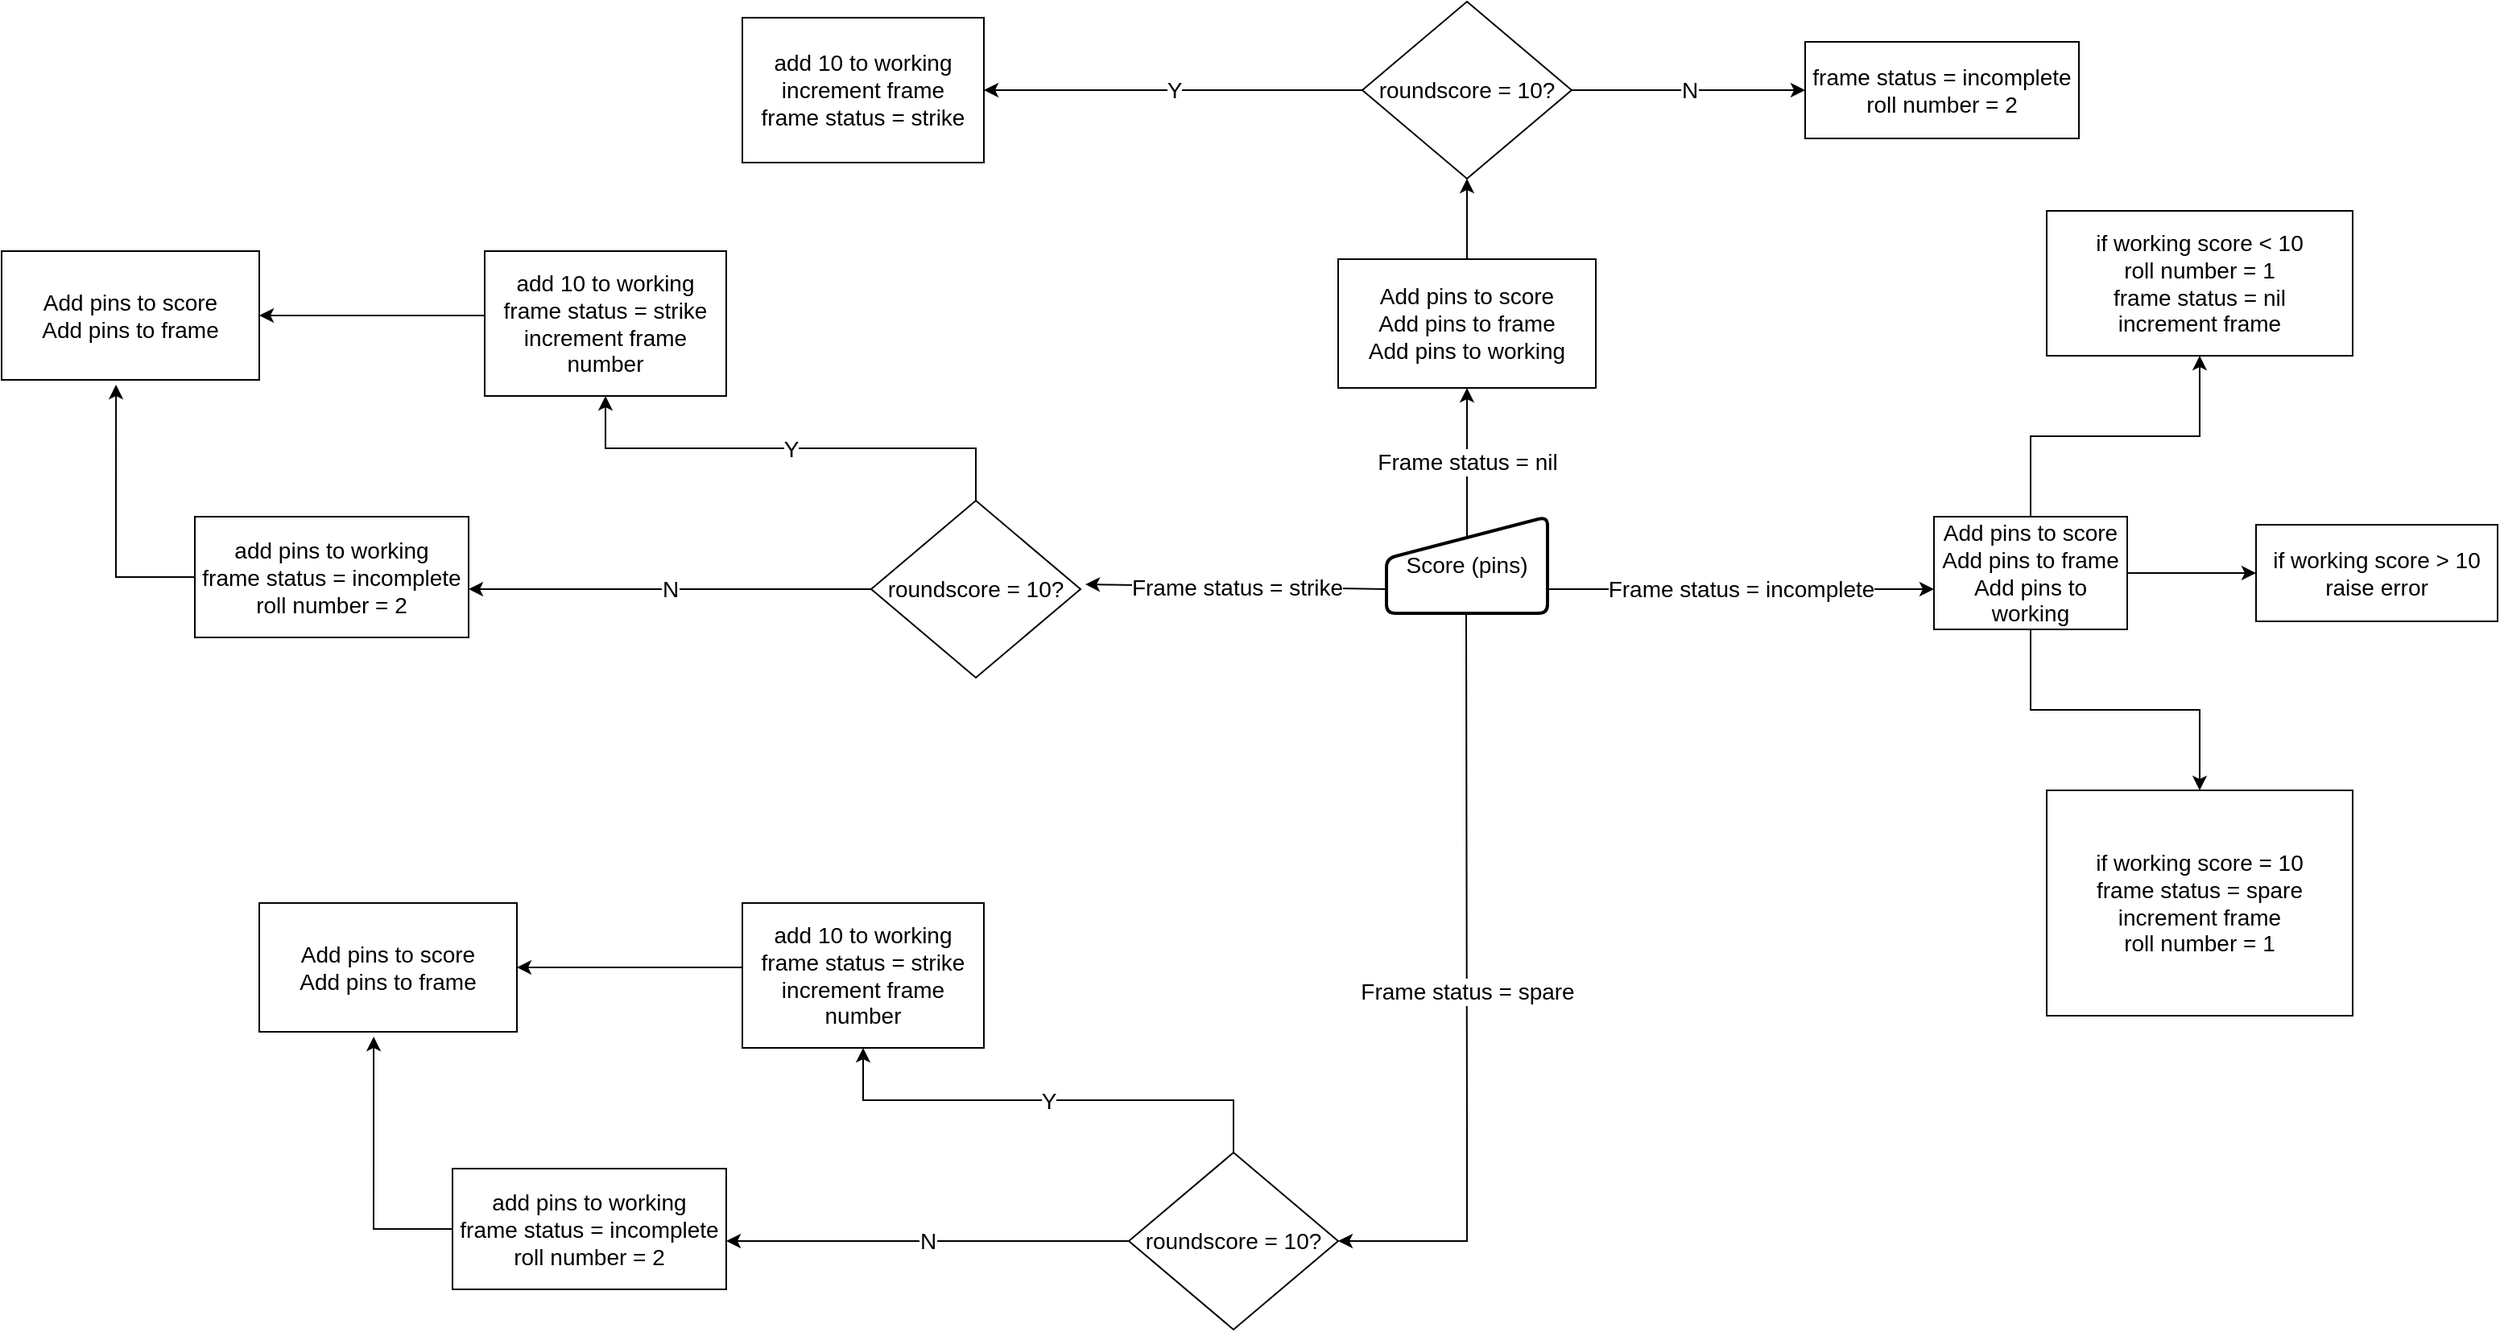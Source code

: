 <mxfile version="15.5.4" type="github"><diagram id="C5RBs43oDa-KdzZeNtuy" name="Page-1"><mxGraphModel dx="3666" dy="1097" grid="1" gridSize="10" guides="1" tooltips="1" connect="1" arrows="1" fold="1" page="1" pageScale="1" pageWidth="1600" pageHeight="1200" math="0" shadow="0"><root><mxCell id="WIyWlLk6GJQsqaUBKTNV-0"/><mxCell id="WIyWlLk6GJQsqaUBKTNV-1" parent="WIyWlLk6GJQsqaUBKTNV-0"/><mxCell id="2ZRripPQQ-uo8iG8Ld8U-0" value="&lt;font style=&quot;font-size: 14px&quot;&gt;Score (pins)&lt;/font&gt;" style="html=1;strokeWidth=2;shape=manualInput;whiteSpace=wrap;rounded=1;size=26;arcSize=11;" vertex="1" parent="WIyWlLk6GJQsqaUBKTNV-1"><mxGeometry x="720" y="500" width="100" height="60" as="geometry"/></mxCell><mxCell id="2ZRripPQQ-uo8iG8Ld8U-1" value="Frame status = strike" style="endArrow=classic;html=1;rounded=0;fontSize=14;exitX=0;exitY=0.75;exitDx=0;exitDy=0;" edge="1" parent="WIyWlLk6GJQsqaUBKTNV-1" source="2ZRripPQQ-uo8iG8Ld8U-0"><mxGeometry width="50" height="50" relative="1" as="geometry"><mxPoint x="560" y="560" as="sourcePoint"/><mxPoint x="533" y="542" as="targetPoint"/></mxGeometry></mxCell><mxCell id="2ZRripPQQ-uo8iG8Ld8U-2" value="Frame status = incomplete" style="endArrow=classic;html=1;rounded=0;fontSize=14;exitX=1;exitY=0.75;exitDx=0;exitDy=0;" edge="1" parent="WIyWlLk6GJQsqaUBKTNV-1" source="2ZRripPQQ-uo8iG8Ld8U-0"><mxGeometry width="50" height="50" relative="1" as="geometry"><mxPoint x="900" y="550" as="sourcePoint"/><mxPoint x="1060" y="545" as="targetPoint"/></mxGeometry></mxCell><mxCell id="2ZRripPQQ-uo8iG8Ld8U-3" value="Frame status = spare" style="endArrow=classic;html=1;rounded=0;fontSize=14;exitX=0;exitY=0.75;exitDx=0;exitDy=0;entryX=1;entryY=0.5;entryDx=0;entryDy=0;" edge="1" parent="WIyWlLk6GJQsqaUBKTNV-1" target="2ZRripPQQ-uo8iG8Ld8U-39"><mxGeometry width="50" height="50" relative="1" as="geometry"><mxPoint x="769.5" y="560" as="sourcePoint"/><mxPoint x="769.5" y="740" as="targetPoint"/><Array as="points"><mxPoint x="770" y="880"/><mxPoint x="770" y="950"/></Array></mxGeometry></mxCell><mxCell id="2ZRripPQQ-uo8iG8Ld8U-4" value="Frame status = nil" style="endArrow=classic;html=1;rounded=0;fontSize=14;exitX=0.55;exitY=0.2;exitDx=0;exitDy=0;exitPerimeter=0;" edge="1" parent="WIyWlLk6GJQsqaUBKTNV-1"><mxGeometry width="50" height="50" relative="1" as="geometry"><mxPoint x="770" y="512" as="sourcePoint"/><mxPoint x="770" y="420" as="targetPoint"/></mxGeometry></mxCell><mxCell id="2ZRripPQQ-uo8iG8Ld8U-11" value="" style="edgeStyle=orthogonalEdgeStyle;rounded=0;orthogonalLoop=1;jettySize=auto;html=1;fontSize=14;" edge="1" parent="WIyWlLk6GJQsqaUBKTNV-1" source="2ZRripPQQ-uo8iG8Ld8U-5" target="2ZRripPQQ-uo8iG8Ld8U-10"><mxGeometry relative="1" as="geometry"/></mxCell><mxCell id="2ZRripPQQ-uo8iG8Ld8U-5" value="Add pins to score&lt;br&gt;Add pins to frame&lt;br&gt;Add pins to working" style="rounded=0;whiteSpace=wrap;html=1;fontSize=14;" vertex="1" parent="WIyWlLk6GJQsqaUBKTNV-1"><mxGeometry x="690" y="340" width="160" height="80" as="geometry"/></mxCell><mxCell id="2ZRripPQQ-uo8iG8Ld8U-9" value="Y" style="edgeStyle=orthogonalEdgeStyle;rounded=0;orthogonalLoop=1;jettySize=auto;html=1;fontSize=14;exitX=0;exitY=0.5;exitDx=0;exitDy=0;" edge="1" parent="WIyWlLk6GJQsqaUBKTNV-1" source="2ZRripPQQ-uo8iG8Ld8U-10" target="2ZRripPQQ-uo8iG8Ld8U-8"><mxGeometry relative="1" as="geometry"><mxPoint x="520" y="370" as="sourcePoint"/></mxGeometry></mxCell><mxCell id="2ZRripPQQ-uo8iG8Ld8U-8" value="add 10 to working&lt;br&gt;increment frame&lt;br&gt;frame status = strike" style="whiteSpace=wrap;html=1;rounded=0;fontSize=14;" vertex="1" parent="WIyWlLk6GJQsqaUBKTNV-1"><mxGeometry x="320" y="190" width="150" height="90" as="geometry"/></mxCell><mxCell id="2ZRripPQQ-uo8iG8Ld8U-13" value="N" style="edgeStyle=orthogonalEdgeStyle;rounded=0;orthogonalLoop=1;jettySize=auto;html=1;fontSize=14;" edge="1" parent="WIyWlLk6GJQsqaUBKTNV-1" source="2ZRripPQQ-uo8iG8Ld8U-10" target="2ZRripPQQ-uo8iG8Ld8U-12"><mxGeometry relative="1" as="geometry"/></mxCell><mxCell id="2ZRripPQQ-uo8iG8Ld8U-10" value="roundscore = 10?" style="rhombus;whiteSpace=wrap;html=1;rounded=0;fontSize=14;" vertex="1" parent="WIyWlLk6GJQsqaUBKTNV-1"><mxGeometry x="705" y="180" width="130" height="110" as="geometry"/></mxCell><mxCell id="2ZRripPQQ-uo8iG8Ld8U-12" value="frame status = incomplete&lt;br&gt;roll number = 2" style="whiteSpace=wrap;html=1;rounded=0;fontSize=14;" vertex="1" parent="WIyWlLk6GJQsqaUBKTNV-1"><mxGeometry x="980" y="205" width="170" height="60" as="geometry"/></mxCell><mxCell id="2ZRripPQQ-uo8iG8Ld8U-18" value="" style="edgeStyle=orthogonalEdgeStyle;rounded=0;orthogonalLoop=1;jettySize=auto;html=1;fontSize=14;" edge="1" parent="WIyWlLk6GJQsqaUBKTNV-1" source="2ZRripPQQ-uo8iG8Ld8U-16" target="2ZRripPQQ-uo8iG8Ld8U-17"><mxGeometry relative="1" as="geometry"/></mxCell><mxCell id="2ZRripPQQ-uo8iG8Ld8U-20" value="" style="edgeStyle=orthogonalEdgeStyle;rounded=0;orthogonalLoop=1;jettySize=auto;html=1;fontSize=14;" edge="1" parent="WIyWlLk6GJQsqaUBKTNV-1" source="2ZRripPQQ-uo8iG8Ld8U-16" target="2ZRripPQQ-uo8iG8Ld8U-19"><mxGeometry relative="1" as="geometry"/></mxCell><mxCell id="2ZRripPQQ-uo8iG8Ld8U-23" value="" style="edgeStyle=orthogonalEdgeStyle;rounded=0;orthogonalLoop=1;jettySize=auto;html=1;fontSize=14;" edge="1" parent="WIyWlLk6GJQsqaUBKTNV-1" source="2ZRripPQQ-uo8iG8Ld8U-16" target="2ZRripPQQ-uo8iG8Ld8U-22"><mxGeometry relative="1" as="geometry"/></mxCell><mxCell id="2ZRripPQQ-uo8iG8Ld8U-16" value="Add pins to score&lt;br&gt;Add pins to frame&lt;br&gt;Add pins to working" style="rounded=0;whiteSpace=wrap;html=1;fontSize=14;" vertex="1" parent="WIyWlLk6GJQsqaUBKTNV-1"><mxGeometry x="1060" y="500" width="120" height="70" as="geometry"/></mxCell><mxCell id="2ZRripPQQ-uo8iG8Ld8U-17" value="if working score &amp;gt; 10&lt;br&gt;raise error" style="whiteSpace=wrap;html=1;rounded=0;fontSize=14;" vertex="1" parent="WIyWlLk6GJQsqaUBKTNV-1"><mxGeometry x="1260" y="505" width="150" height="60" as="geometry"/></mxCell><mxCell id="2ZRripPQQ-uo8iG8Ld8U-19" value="if working score = 10&lt;br&gt;frame status = spare&lt;br&gt;increment frame&lt;br&gt;roll number = 1" style="whiteSpace=wrap;html=1;rounded=0;fontSize=14;" vertex="1" parent="WIyWlLk6GJQsqaUBKTNV-1"><mxGeometry x="1130" y="670" width="190" height="140" as="geometry"/></mxCell><mxCell id="2ZRripPQQ-uo8iG8Ld8U-22" value="if working score &amp;lt; 10&lt;br&gt;roll number = 1&lt;br&gt;frame status = nil&lt;br&gt;increment frame" style="whiteSpace=wrap;html=1;rounded=0;fontSize=14;" vertex="1" parent="WIyWlLk6GJQsqaUBKTNV-1"><mxGeometry x="1130" y="310" width="190" height="90" as="geometry"/></mxCell><mxCell id="2ZRripPQQ-uo8iG8Ld8U-24" value="" style="edgeStyle=orthogonalEdgeStyle;rounded=0;orthogonalLoop=1;jettySize=auto;html=1;fontSize=14;exitX=0;exitY=0.5;exitDx=0;exitDy=0;entryX=0.444;entryY=1.038;entryDx=0;entryDy=0;entryPerimeter=0;" edge="1" parent="WIyWlLk6GJQsqaUBKTNV-1" source="2ZRripPQQ-uo8iG8Ld8U-30" target="2ZRripPQQ-uo8iG8Ld8U-25"><mxGeometry relative="1" as="geometry"><mxPoint x="-90" y="550" as="targetPoint"/></mxGeometry></mxCell><mxCell id="2ZRripPQQ-uo8iG8Ld8U-25" value="Add pins to score&lt;br&gt;Add pins to frame" style="rounded=0;whiteSpace=wrap;html=1;fontSize=14;" vertex="1" parent="WIyWlLk6GJQsqaUBKTNV-1"><mxGeometry x="-140" y="335" width="160" height="80" as="geometry"/></mxCell><mxCell id="2ZRripPQQ-uo8iG8Ld8U-26" value="Y" style="edgeStyle=orthogonalEdgeStyle;rounded=0;orthogonalLoop=1;jettySize=auto;html=1;fontSize=14;exitX=0.5;exitY=0;exitDx=0;exitDy=0;" edge="1" parent="WIyWlLk6GJQsqaUBKTNV-1" source="2ZRripPQQ-uo8iG8Ld8U-29" target="2ZRripPQQ-uo8iG8Ld8U-27"><mxGeometry relative="1" as="geometry"><mxPoint x="-200" y="760" as="sourcePoint"/></mxGeometry></mxCell><mxCell id="2ZRripPQQ-uo8iG8Ld8U-32" style="edgeStyle=orthogonalEdgeStyle;rounded=0;orthogonalLoop=1;jettySize=auto;html=1;entryX=1;entryY=0.5;entryDx=0;entryDy=0;fontSize=14;" edge="1" parent="WIyWlLk6GJQsqaUBKTNV-1" source="2ZRripPQQ-uo8iG8Ld8U-27" target="2ZRripPQQ-uo8iG8Ld8U-25"><mxGeometry relative="1" as="geometry"><Array as="points"><mxPoint x="120" y="375"/><mxPoint x="120" y="375"/></Array></mxGeometry></mxCell><mxCell id="2ZRripPQQ-uo8iG8Ld8U-27" value="add 10 to working&lt;br&gt;frame status = strike&lt;br&gt;increment frame number" style="whiteSpace=wrap;html=1;rounded=0;fontSize=14;" vertex="1" parent="WIyWlLk6GJQsqaUBKTNV-1"><mxGeometry x="160" y="335" width="150" height="90" as="geometry"/></mxCell><mxCell id="2ZRripPQQ-uo8iG8Ld8U-28" value="N" style="edgeStyle=orthogonalEdgeStyle;rounded=0;orthogonalLoop=1;jettySize=auto;html=1;fontSize=14;exitX=0;exitY=0.5;exitDx=0;exitDy=0;" edge="1" parent="WIyWlLk6GJQsqaUBKTNV-1" source="2ZRripPQQ-uo8iG8Ld8U-29" target="2ZRripPQQ-uo8iG8Ld8U-30"><mxGeometry relative="1" as="geometry"><mxPoint x="330" y="580" as="sourcePoint"/><Array as="points"><mxPoint x="-5" y="545"/></Array></mxGeometry></mxCell><mxCell id="2ZRripPQQ-uo8iG8Ld8U-29" value="roundscore = 10?" style="rhombus;whiteSpace=wrap;html=1;rounded=0;fontSize=14;" vertex="1" parent="WIyWlLk6GJQsqaUBKTNV-1"><mxGeometry x="400" y="490" width="130" height="110" as="geometry"/></mxCell><mxCell id="2ZRripPQQ-uo8iG8Ld8U-30" value="add pins to working&lt;br&gt;frame status = incomplete&lt;br&gt;roll number = 2" style="whiteSpace=wrap;html=1;rounded=0;fontSize=14;" vertex="1" parent="WIyWlLk6GJQsqaUBKTNV-1"><mxGeometry x="-20" y="500" width="170" height="75" as="geometry"/></mxCell><mxCell id="2ZRripPQQ-uo8iG8Ld8U-33" value="" style="edgeStyle=orthogonalEdgeStyle;rounded=0;orthogonalLoop=1;jettySize=auto;html=1;fontSize=14;exitX=0;exitY=0.5;exitDx=0;exitDy=0;entryX=0.444;entryY=1.038;entryDx=0;entryDy=0;entryPerimeter=0;" edge="1" parent="WIyWlLk6GJQsqaUBKTNV-1" source="2ZRripPQQ-uo8iG8Ld8U-40" target="2ZRripPQQ-uo8iG8Ld8U-34"><mxGeometry relative="1" as="geometry"><mxPoint x="70" y="955" as="targetPoint"/></mxGeometry></mxCell><mxCell id="2ZRripPQQ-uo8iG8Ld8U-34" value="Add pins to score&lt;br&gt;Add pins to frame" style="rounded=0;whiteSpace=wrap;html=1;fontSize=14;" vertex="1" parent="WIyWlLk6GJQsqaUBKTNV-1"><mxGeometry x="20" y="740" width="160" height="80" as="geometry"/></mxCell><mxCell id="2ZRripPQQ-uo8iG8Ld8U-35" value="Y" style="edgeStyle=orthogonalEdgeStyle;rounded=0;orthogonalLoop=1;jettySize=auto;html=1;fontSize=14;exitX=0.5;exitY=0;exitDx=0;exitDy=0;" edge="1" parent="WIyWlLk6GJQsqaUBKTNV-1" source="2ZRripPQQ-uo8iG8Ld8U-39" target="2ZRripPQQ-uo8iG8Ld8U-37"><mxGeometry relative="1" as="geometry"><mxPoint x="-40" y="1165" as="sourcePoint"/></mxGeometry></mxCell><mxCell id="2ZRripPQQ-uo8iG8Ld8U-36" style="edgeStyle=orthogonalEdgeStyle;rounded=0;orthogonalLoop=1;jettySize=auto;html=1;entryX=1;entryY=0.5;entryDx=0;entryDy=0;fontSize=14;" edge="1" parent="WIyWlLk6GJQsqaUBKTNV-1" source="2ZRripPQQ-uo8iG8Ld8U-37" target="2ZRripPQQ-uo8iG8Ld8U-34"><mxGeometry relative="1" as="geometry"><Array as="points"><mxPoint x="280" y="780"/><mxPoint x="280" y="780"/></Array></mxGeometry></mxCell><mxCell id="2ZRripPQQ-uo8iG8Ld8U-37" value="add 10 to working&lt;br&gt;frame status = strike&lt;br&gt;increment frame number" style="whiteSpace=wrap;html=1;rounded=0;fontSize=14;" vertex="1" parent="WIyWlLk6GJQsqaUBKTNV-1"><mxGeometry x="320" y="740" width="150" height="90" as="geometry"/></mxCell><mxCell id="2ZRripPQQ-uo8iG8Ld8U-38" value="N" style="edgeStyle=orthogonalEdgeStyle;rounded=0;orthogonalLoop=1;jettySize=auto;html=1;fontSize=14;exitX=0;exitY=0.5;exitDx=0;exitDy=0;" edge="1" parent="WIyWlLk6GJQsqaUBKTNV-1" source="2ZRripPQQ-uo8iG8Ld8U-39" target="2ZRripPQQ-uo8iG8Ld8U-40"><mxGeometry relative="1" as="geometry"><mxPoint x="490" y="985" as="sourcePoint"/><Array as="points"><mxPoint x="155" y="950"/></Array></mxGeometry></mxCell><mxCell id="2ZRripPQQ-uo8iG8Ld8U-39" value="roundscore = 10?" style="rhombus;whiteSpace=wrap;html=1;rounded=0;fontSize=14;" vertex="1" parent="WIyWlLk6GJQsqaUBKTNV-1"><mxGeometry x="560" y="895" width="130" height="110" as="geometry"/></mxCell><mxCell id="2ZRripPQQ-uo8iG8Ld8U-40" value="add pins to working&lt;br&gt;frame status = incomplete&lt;br&gt;roll number = 2" style="whiteSpace=wrap;html=1;rounded=0;fontSize=14;" vertex="1" parent="WIyWlLk6GJQsqaUBKTNV-1"><mxGeometry x="140" y="905" width="170" height="75" as="geometry"/></mxCell></root></mxGraphModel></diagram></mxfile>
